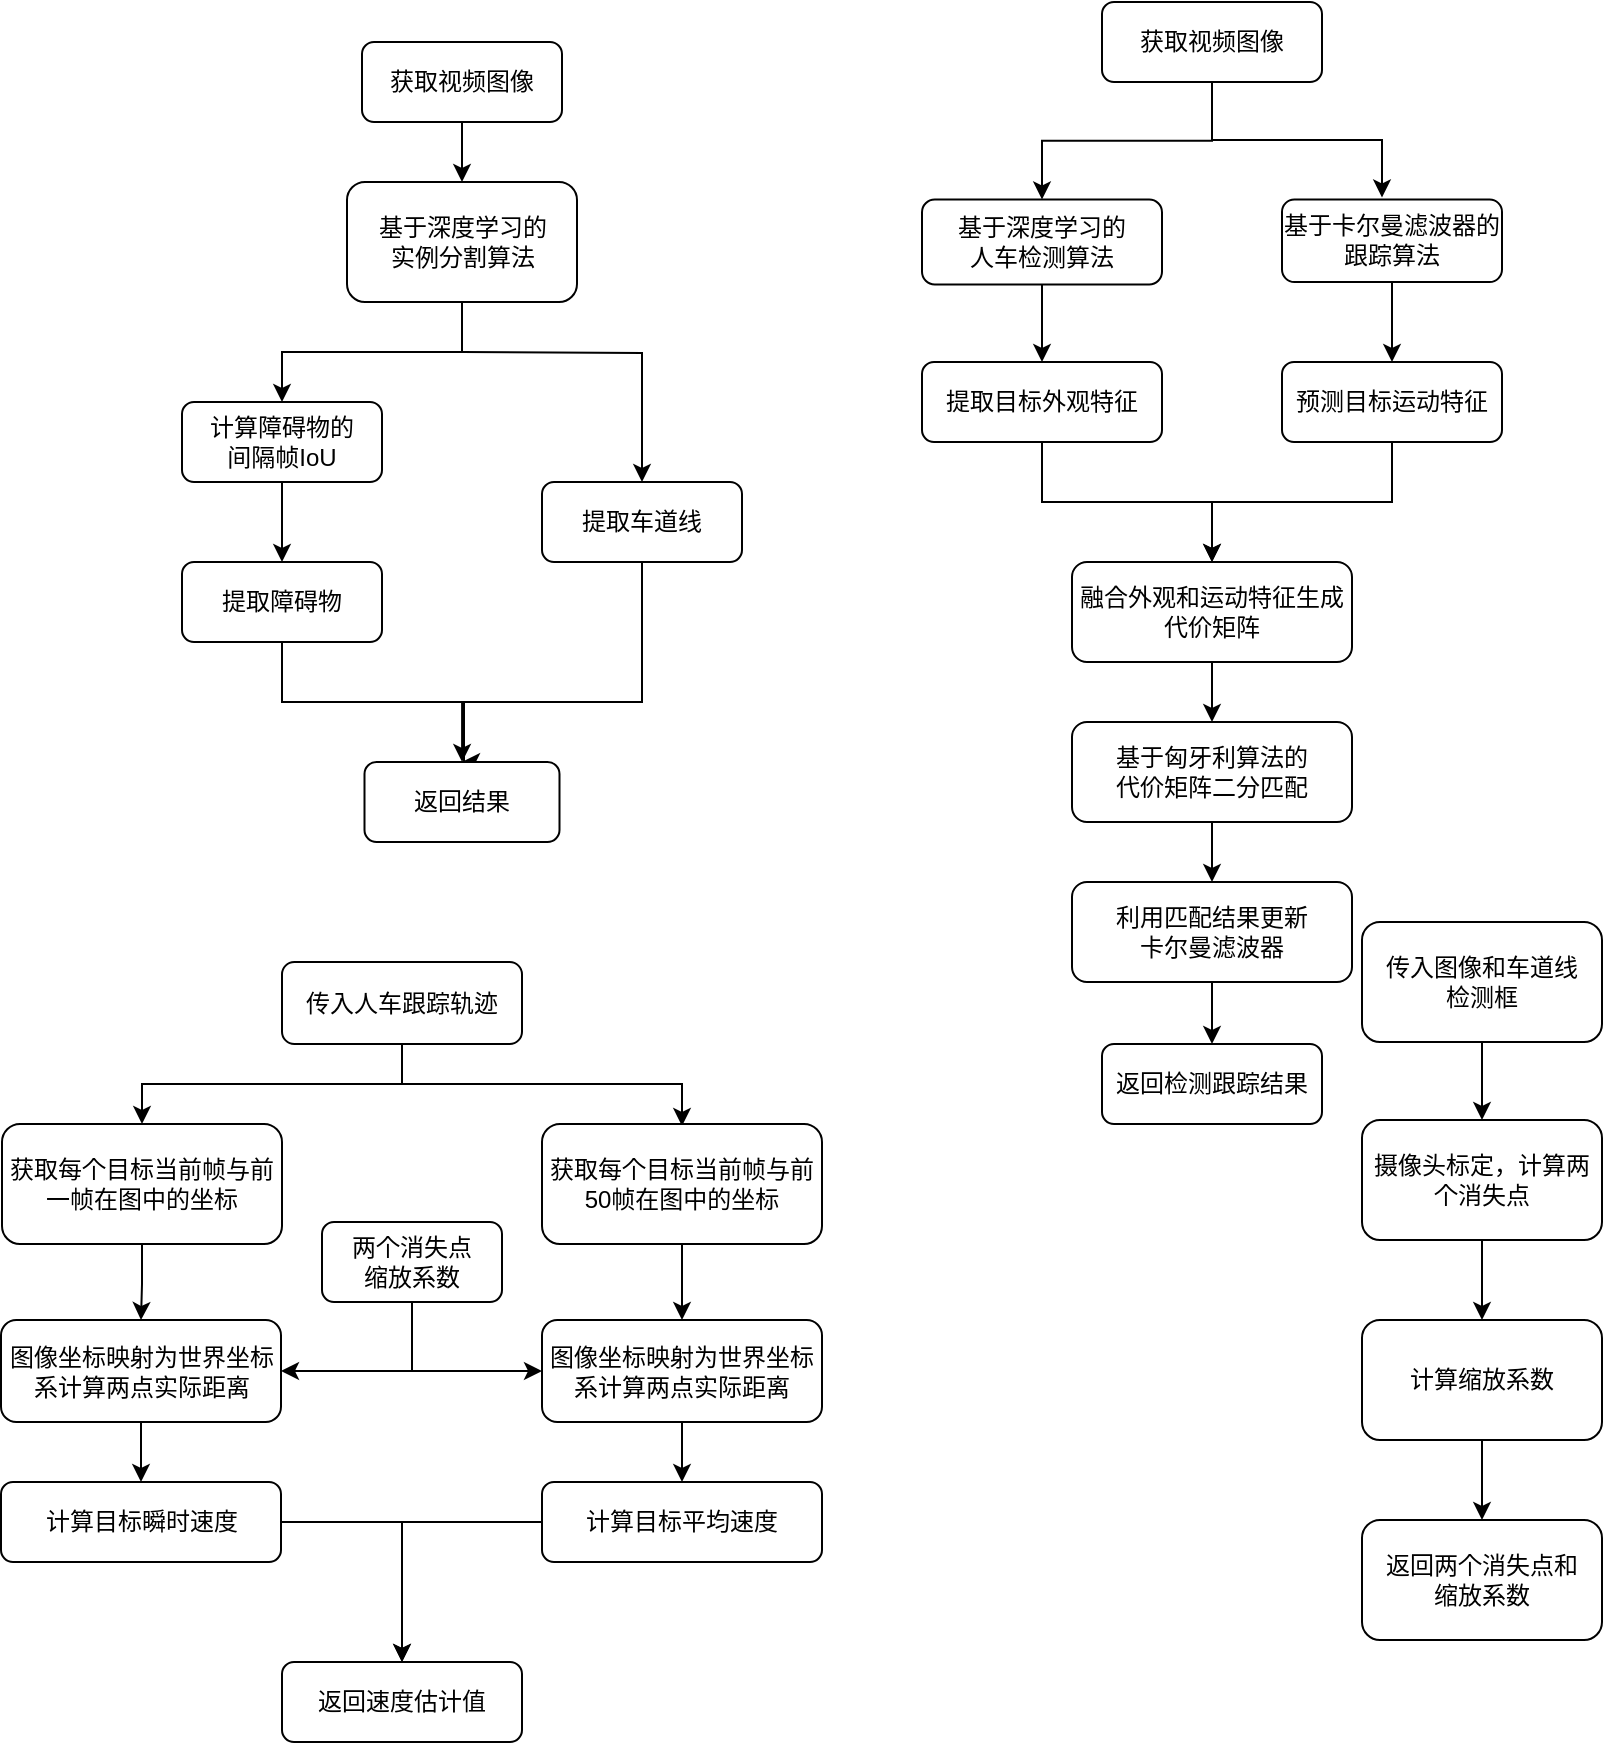 <mxfile version="24.2.1" type="github">
  <diagram name="第 1 页" id="aEWU-xlAHQ3nTaPv-m8G">
    <mxGraphModel dx="954" dy="664" grid="1" gridSize="10" guides="1" tooltips="1" connect="1" arrows="1" fold="1" page="1" pageScale="1" pageWidth="827" pageHeight="1169" math="0" shadow="0">
      <root>
        <mxCell id="0" />
        <mxCell id="1" parent="0" />
        <mxCell id="6Eg16kFpBxruNNpmyIp2-3" value="" style="edgeStyle=orthogonalEdgeStyle;rounded=0;orthogonalLoop=1;jettySize=auto;html=1;" edge="1" parent="1" source="6Eg16kFpBxruNNpmyIp2-1" target="6Eg16kFpBxruNNpmyIp2-2">
          <mxGeometry relative="1" as="geometry" />
        </mxCell>
        <mxCell id="6Eg16kFpBxruNNpmyIp2-1" value="获取视频图像" style="rounded=1;whiteSpace=wrap;html=1;" vertex="1" parent="1">
          <mxGeometry x="190" y="60" width="100" height="40" as="geometry" />
        </mxCell>
        <mxCell id="6Eg16kFpBxruNNpmyIp2-7" value="" style="edgeStyle=orthogonalEdgeStyle;rounded=0;orthogonalLoop=1;jettySize=auto;html=1;" edge="1" parent="1" source="6Eg16kFpBxruNNpmyIp2-2">
          <mxGeometry relative="1" as="geometry">
            <mxPoint x="150" y="240" as="targetPoint" />
            <Array as="points">
              <mxPoint x="240" y="215" />
              <mxPoint x="150" y="215" />
            </Array>
          </mxGeometry>
        </mxCell>
        <mxCell id="6Eg16kFpBxruNNpmyIp2-8" style="edgeStyle=orthogonalEdgeStyle;rounded=0;orthogonalLoop=1;jettySize=auto;html=1;entryX=0.5;entryY=0;entryDx=0;entryDy=0;" edge="1" parent="1" target="6Eg16kFpBxruNNpmyIp2-9">
          <mxGeometry relative="1" as="geometry">
            <mxPoint x="330" y="240" as="targetPoint" />
            <mxPoint x="240" y="215" as="sourcePoint" />
          </mxGeometry>
        </mxCell>
        <mxCell id="6Eg16kFpBxruNNpmyIp2-2" value="基于深度学习的&lt;div&gt;实例分割算法&lt;/div&gt;" style="whiteSpace=wrap;html=1;rounded=1;" vertex="1" parent="1">
          <mxGeometry x="182.5" y="130" width="115" height="60" as="geometry" />
        </mxCell>
        <mxCell id="6Eg16kFpBxruNNpmyIp2-20" style="edgeStyle=orthogonalEdgeStyle;rounded=0;orthogonalLoop=1;jettySize=auto;html=1;" edge="1" parent="1" source="6Eg16kFpBxruNNpmyIp2-9">
          <mxGeometry relative="1" as="geometry">
            <mxPoint x="240" y="420" as="targetPoint" />
            <Array as="points">
              <mxPoint x="330" y="390" />
              <mxPoint x="241" y="390" />
            </Array>
          </mxGeometry>
        </mxCell>
        <mxCell id="6Eg16kFpBxruNNpmyIp2-9" value="提取车道线" style="rounded=1;whiteSpace=wrap;html=1;" vertex="1" parent="1">
          <mxGeometry x="280" y="280" width="100" height="40" as="geometry" />
        </mxCell>
        <mxCell id="6Eg16kFpBxruNNpmyIp2-16" value="" style="edgeStyle=orthogonalEdgeStyle;rounded=0;orthogonalLoop=1;jettySize=auto;html=1;" edge="1" parent="1" source="6Eg16kFpBxruNNpmyIp2-14" target="6Eg16kFpBxruNNpmyIp2-15">
          <mxGeometry relative="1" as="geometry" />
        </mxCell>
        <mxCell id="6Eg16kFpBxruNNpmyIp2-14" value="计算障碍物的&lt;div&gt;间隔帧IoU&lt;/div&gt;" style="rounded=1;whiteSpace=wrap;html=1;" vertex="1" parent="1">
          <mxGeometry x="100" y="240" width="100" height="40" as="geometry" />
        </mxCell>
        <mxCell id="6Eg16kFpBxruNNpmyIp2-18" value="" style="edgeStyle=orthogonalEdgeStyle;rounded=0;orthogonalLoop=1;jettySize=auto;html=1;" edge="1" parent="1" source="6Eg16kFpBxruNNpmyIp2-15" target="6Eg16kFpBxruNNpmyIp2-17">
          <mxGeometry relative="1" as="geometry" />
        </mxCell>
        <mxCell id="6Eg16kFpBxruNNpmyIp2-15" value="提取障碍物" style="whiteSpace=wrap;html=1;rounded=1;" vertex="1" parent="1">
          <mxGeometry x="100" y="320" width="100" height="40" as="geometry" />
        </mxCell>
        <mxCell id="6Eg16kFpBxruNNpmyIp2-17" value="返回结果" style="whiteSpace=wrap;html=1;rounded=1;" vertex="1" parent="1">
          <mxGeometry x="191.25" y="420" width="97.5" height="40" as="geometry" />
        </mxCell>
        <mxCell id="6Eg16kFpBxruNNpmyIp2-23" value="" style="edgeStyle=orthogonalEdgeStyle;rounded=0;orthogonalLoop=1;jettySize=auto;html=1;" edge="1" parent="1" source="6Eg16kFpBxruNNpmyIp2-21" target="6Eg16kFpBxruNNpmyIp2-22">
          <mxGeometry relative="1" as="geometry" />
        </mxCell>
        <mxCell id="6Eg16kFpBxruNNpmyIp2-27" value="" style="edgeStyle=orthogonalEdgeStyle;rounded=0;orthogonalLoop=1;jettySize=auto;html=1;" edge="1" parent="1">
          <mxGeometry relative="1" as="geometry">
            <mxPoint x="615" y="79" as="sourcePoint" />
            <mxPoint x="700" y="137.75" as="targetPoint" />
            <Array as="points">
              <mxPoint x="615" y="109" />
              <mxPoint x="700" y="109" />
            </Array>
          </mxGeometry>
        </mxCell>
        <mxCell id="6Eg16kFpBxruNNpmyIp2-21" value="获取视频图像" style="rounded=1;whiteSpace=wrap;html=1;" vertex="1" parent="1">
          <mxGeometry x="560" y="40" width="110" height="40" as="geometry" />
        </mxCell>
        <mxCell id="6Eg16kFpBxruNNpmyIp2-25" value="" style="edgeStyle=orthogonalEdgeStyle;rounded=0;orthogonalLoop=1;jettySize=auto;html=1;" edge="1" parent="1" source="6Eg16kFpBxruNNpmyIp2-22" target="6Eg16kFpBxruNNpmyIp2-24">
          <mxGeometry relative="1" as="geometry" />
        </mxCell>
        <mxCell id="6Eg16kFpBxruNNpmyIp2-22" value="基于深度学习的&lt;div&gt;人车检测算法&lt;/div&gt;" style="whiteSpace=wrap;html=1;rounded=1;" vertex="1" parent="1">
          <mxGeometry x="470" y="138.75" width="120" height="42.5" as="geometry" />
        </mxCell>
        <mxCell id="6Eg16kFpBxruNNpmyIp2-31" value="" style="edgeStyle=orthogonalEdgeStyle;rounded=0;orthogonalLoop=1;jettySize=auto;html=1;" edge="1" parent="1" source="6Eg16kFpBxruNNpmyIp2-24" target="6Eg16kFpBxruNNpmyIp2-30">
          <mxGeometry relative="1" as="geometry" />
        </mxCell>
        <mxCell id="6Eg16kFpBxruNNpmyIp2-24" value="提取目标外观特征" style="whiteSpace=wrap;html=1;rounded=1;" vertex="1" parent="1">
          <mxGeometry x="470" y="220" width="120" height="40" as="geometry" />
        </mxCell>
        <mxCell id="6Eg16kFpBxruNNpmyIp2-29" value="" style="edgeStyle=orthogonalEdgeStyle;rounded=0;orthogonalLoop=1;jettySize=auto;html=1;" edge="1" parent="1" source="6Eg16kFpBxruNNpmyIp2-26" target="6Eg16kFpBxruNNpmyIp2-28">
          <mxGeometry relative="1" as="geometry" />
        </mxCell>
        <mxCell id="6Eg16kFpBxruNNpmyIp2-26" value="基于卡尔曼滤波器的跟踪算法" style="whiteSpace=wrap;html=1;rounded=1;" vertex="1" parent="1">
          <mxGeometry x="650" y="138.75" width="110" height="41.25" as="geometry" />
        </mxCell>
        <mxCell id="6Eg16kFpBxruNNpmyIp2-32" value="" style="edgeStyle=orthogonalEdgeStyle;rounded=0;orthogonalLoop=1;jettySize=auto;html=1;" edge="1" parent="1" source="6Eg16kFpBxruNNpmyIp2-28" target="6Eg16kFpBxruNNpmyIp2-30">
          <mxGeometry relative="1" as="geometry" />
        </mxCell>
        <mxCell id="6Eg16kFpBxruNNpmyIp2-28" value="预测目标运动特征" style="whiteSpace=wrap;html=1;rounded=1;" vertex="1" parent="1">
          <mxGeometry x="650" y="220" width="110" height="40" as="geometry" />
        </mxCell>
        <mxCell id="6Eg16kFpBxruNNpmyIp2-34" value="" style="edgeStyle=orthogonalEdgeStyle;rounded=0;orthogonalLoop=1;jettySize=auto;html=1;" edge="1" parent="1" source="6Eg16kFpBxruNNpmyIp2-30" target="6Eg16kFpBxruNNpmyIp2-33">
          <mxGeometry relative="1" as="geometry" />
        </mxCell>
        <mxCell id="6Eg16kFpBxruNNpmyIp2-30" value="融合外观和运动特征生成代价矩阵" style="whiteSpace=wrap;html=1;rounded=1;" vertex="1" parent="1">
          <mxGeometry x="545" y="320" width="140" height="50" as="geometry" />
        </mxCell>
        <mxCell id="6Eg16kFpBxruNNpmyIp2-38" value="" style="edgeStyle=orthogonalEdgeStyle;rounded=0;orthogonalLoop=1;jettySize=auto;html=1;" edge="1" parent="1" source="6Eg16kFpBxruNNpmyIp2-33" target="6Eg16kFpBxruNNpmyIp2-37">
          <mxGeometry relative="1" as="geometry" />
        </mxCell>
        <mxCell id="6Eg16kFpBxruNNpmyIp2-33" value="基于匈牙利算法的&lt;div&gt;代价矩阵二分匹配&lt;/div&gt;" style="whiteSpace=wrap;html=1;rounded=1;" vertex="1" parent="1">
          <mxGeometry x="545" y="400" width="140" height="50" as="geometry" />
        </mxCell>
        <mxCell id="6Eg16kFpBxruNNpmyIp2-43" value="" style="edgeStyle=orthogonalEdgeStyle;rounded=0;orthogonalLoop=1;jettySize=auto;html=1;" edge="1" parent="1" source="6Eg16kFpBxruNNpmyIp2-37" target="6Eg16kFpBxruNNpmyIp2-41">
          <mxGeometry relative="1" as="geometry" />
        </mxCell>
        <mxCell id="6Eg16kFpBxruNNpmyIp2-37" value="利用匹配结果更新&lt;div&gt;卡尔曼滤波器&lt;/div&gt;" style="whiteSpace=wrap;html=1;rounded=1;" vertex="1" parent="1">
          <mxGeometry x="545" y="480" width="140" height="50" as="geometry" />
        </mxCell>
        <mxCell id="6Eg16kFpBxruNNpmyIp2-41" value="返回检测跟踪结果" style="whiteSpace=wrap;html=1;rounded=1;" vertex="1" parent="1">
          <mxGeometry x="560" y="561" width="110" height="40" as="geometry" />
        </mxCell>
        <mxCell id="6Eg16kFpBxruNNpmyIp2-47" value="" style="edgeStyle=orthogonalEdgeStyle;rounded=0;orthogonalLoop=1;jettySize=auto;html=1;" edge="1" parent="1" source="6Eg16kFpBxruNNpmyIp2-45" target="6Eg16kFpBxruNNpmyIp2-46">
          <mxGeometry relative="1" as="geometry" />
        </mxCell>
        <mxCell id="6Eg16kFpBxruNNpmyIp2-45" value="传入图像和车道线&lt;div&gt;检测框&lt;/div&gt;" style="rounded=1;whiteSpace=wrap;html=1;" vertex="1" parent="1">
          <mxGeometry x="690" y="500" width="120" height="60" as="geometry" />
        </mxCell>
        <mxCell id="6Eg16kFpBxruNNpmyIp2-49" value="" style="edgeStyle=orthogonalEdgeStyle;rounded=0;orthogonalLoop=1;jettySize=auto;html=1;" edge="1" parent="1" source="6Eg16kFpBxruNNpmyIp2-46" target="6Eg16kFpBxruNNpmyIp2-48">
          <mxGeometry relative="1" as="geometry" />
        </mxCell>
        <mxCell id="6Eg16kFpBxruNNpmyIp2-46" value="摄像头标定，计算两个消失点" style="whiteSpace=wrap;html=1;rounded=1;" vertex="1" parent="1">
          <mxGeometry x="690" y="599" width="120" height="60" as="geometry" />
        </mxCell>
        <mxCell id="6Eg16kFpBxruNNpmyIp2-51" value="" style="edgeStyle=orthogonalEdgeStyle;rounded=0;orthogonalLoop=1;jettySize=auto;html=1;" edge="1" parent="1" source="6Eg16kFpBxruNNpmyIp2-48" target="6Eg16kFpBxruNNpmyIp2-50">
          <mxGeometry relative="1" as="geometry" />
        </mxCell>
        <mxCell id="6Eg16kFpBxruNNpmyIp2-48" value="计算缩放系数" style="whiteSpace=wrap;html=1;rounded=1;" vertex="1" parent="1">
          <mxGeometry x="690" y="699" width="120" height="60" as="geometry" />
        </mxCell>
        <mxCell id="6Eg16kFpBxruNNpmyIp2-50" value="返回两个消失点和&lt;div&gt;缩放系数&lt;/div&gt;" style="whiteSpace=wrap;html=1;rounded=1;" vertex="1" parent="1">
          <mxGeometry x="690" y="799" width="120" height="60" as="geometry" />
        </mxCell>
        <mxCell id="6Eg16kFpBxruNNpmyIp2-54" value="" style="edgeStyle=orthogonalEdgeStyle;rounded=0;orthogonalLoop=1;jettySize=auto;html=1;" edge="1" parent="1" source="6Eg16kFpBxruNNpmyIp2-52" target="6Eg16kFpBxruNNpmyIp2-53">
          <mxGeometry relative="1" as="geometry">
            <Array as="points">
              <mxPoint x="210" y="581" />
              <mxPoint x="80" y="581" />
            </Array>
          </mxGeometry>
        </mxCell>
        <mxCell id="6Eg16kFpBxruNNpmyIp2-56" value="" style="edgeStyle=orthogonalEdgeStyle;rounded=0;orthogonalLoop=1;jettySize=auto;html=1;" edge="1" parent="1">
          <mxGeometry relative="1" as="geometry">
            <mxPoint x="210" y="562" as="sourcePoint" />
            <mxPoint x="350" y="602" as="targetPoint" />
            <Array as="points">
              <mxPoint x="210" y="581" />
              <mxPoint x="350" y="581" />
            </Array>
          </mxGeometry>
        </mxCell>
        <mxCell id="6Eg16kFpBxruNNpmyIp2-52" value="传入人车跟踪轨迹" style="rounded=1;whiteSpace=wrap;html=1;" vertex="1" parent="1">
          <mxGeometry x="150" y="520" width="120" height="41" as="geometry" />
        </mxCell>
        <mxCell id="6Eg16kFpBxruNNpmyIp2-60" value="" style="edgeStyle=orthogonalEdgeStyle;rounded=0;orthogonalLoop=1;jettySize=auto;html=1;" edge="1" parent="1" source="6Eg16kFpBxruNNpmyIp2-53" target="6Eg16kFpBxruNNpmyIp2-59">
          <mxGeometry relative="1" as="geometry" />
        </mxCell>
        <mxCell id="6Eg16kFpBxruNNpmyIp2-53" value="获取每个目标当前帧与前一帧在图中的坐标" style="whiteSpace=wrap;html=1;rounded=1;" vertex="1" parent="1">
          <mxGeometry x="10" y="601" width="140" height="60" as="geometry" />
        </mxCell>
        <mxCell id="6Eg16kFpBxruNNpmyIp2-58" value="" style="edgeStyle=orthogonalEdgeStyle;rounded=0;orthogonalLoop=1;jettySize=auto;html=1;" edge="1" parent="1" source="6Eg16kFpBxruNNpmyIp2-55" target="6Eg16kFpBxruNNpmyIp2-57">
          <mxGeometry relative="1" as="geometry" />
        </mxCell>
        <mxCell id="6Eg16kFpBxruNNpmyIp2-55" value="获取每个目标当前帧与前50帧在图中的坐标" style="whiteSpace=wrap;html=1;rounded=1;" vertex="1" parent="1">
          <mxGeometry x="280" y="601" width="140" height="60" as="geometry" />
        </mxCell>
        <mxCell id="6Eg16kFpBxruNNpmyIp2-64" value="" style="edgeStyle=orthogonalEdgeStyle;rounded=0;orthogonalLoop=1;jettySize=auto;html=1;" edge="1" parent="1" source="6Eg16kFpBxruNNpmyIp2-57" target="6Eg16kFpBxruNNpmyIp2-63">
          <mxGeometry relative="1" as="geometry" />
        </mxCell>
        <mxCell id="6Eg16kFpBxruNNpmyIp2-57" value="图像坐标映射为世界坐标系计算两点实际距离" style="whiteSpace=wrap;html=1;rounded=1;" vertex="1" parent="1">
          <mxGeometry x="280" y="699" width="140" height="51" as="geometry" />
        </mxCell>
        <mxCell id="6Eg16kFpBxruNNpmyIp2-62" value="" style="edgeStyle=orthogonalEdgeStyle;rounded=0;orthogonalLoop=1;jettySize=auto;html=1;" edge="1" parent="1" source="6Eg16kFpBxruNNpmyIp2-59" target="6Eg16kFpBxruNNpmyIp2-61">
          <mxGeometry relative="1" as="geometry" />
        </mxCell>
        <mxCell id="6Eg16kFpBxruNNpmyIp2-59" value="图像坐标映射为世界坐标系计算两点实际距离" style="whiteSpace=wrap;html=1;rounded=1;" vertex="1" parent="1">
          <mxGeometry x="9.5" y="699" width="140" height="51" as="geometry" />
        </mxCell>
        <mxCell id="6Eg16kFpBxruNNpmyIp2-66" value="" style="edgeStyle=orthogonalEdgeStyle;rounded=0;orthogonalLoop=1;jettySize=auto;html=1;" edge="1" parent="1" source="6Eg16kFpBxruNNpmyIp2-61" target="6Eg16kFpBxruNNpmyIp2-65">
          <mxGeometry relative="1" as="geometry" />
        </mxCell>
        <mxCell id="6Eg16kFpBxruNNpmyIp2-61" value="计算目标瞬时速度" style="whiteSpace=wrap;html=1;rounded=1;" vertex="1" parent="1">
          <mxGeometry x="9.5" y="780" width="140" height="40" as="geometry" />
        </mxCell>
        <mxCell id="6Eg16kFpBxruNNpmyIp2-71" value="" style="edgeStyle=orthogonalEdgeStyle;rounded=0;orthogonalLoop=1;jettySize=auto;html=1;entryX=0.5;entryY=0;entryDx=0;entryDy=0;" edge="1" parent="1" source="6Eg16kFpBxruNNpmyIp2-63" target="6Eg16kFpBxruNNpmyIp2-65">
          <mxGeometry relative="1" as="geometry">
            <mxPoint x="310" y="890" as="targetPoint" />
          </mxGeometry>
        </mxCell>
        <mxCell id="6Eg16kFpBxruNNpmyIp2-63" value="计算目标平均速度" style="whiteSpace=wrap;html=1;rounded=1;" vertex="1" parent="1">
          <mxGeometry x="280" y="780" width="140" height="40" as="geometry" />
        </mxCell>
        <mxCell id="6Eg16kFpBxruNNpmyIp2-65" value="返回速度估计值" style="whiteSpace=wrap;html=1;rounded=1;" vertex="1" parent="1">
          <mxGeometry x="150" y="870" width="120" height="40" as="geometry" />
        </mxCell>
        <mxCell id="6Eg16kFpBxruNNpmyIp2-74" style="edgeStyle=orthogonalEdgeStyle;rounded=0;orthogonalLoop=1;jettySize=auto;html=1;exitX=0.5;exitY=1;exitDx=0;exitDy=0;entryX=1;entryY=0.5;entryDx=0;entryDy=0;" edge="1" parent="1" source="6Eg16kFpBxruNNpmyIp2-72" target="6Eg16kFpBxruNNpmyIp2-59">
          <mxGeometry relative="1" as="geometry" />
        </mxCell>
        <mxCell id="6Eg16kFpBxruNNpmyIp2-75" style="edgeStyle=orthogonalEdgeStyle;rounded=0;orthogonalLoop=1;jettySize=auto;html=1;exitX=0.5;exitY=1;exitDx=0;exitDy=0;entryX=0;entryY=0.5;entryDx=0;entryDy=0;" edge="1" parent="1" source="6Eg16kFpBxruNNpmyIp2-72" target="6Eg16kFpBxruNNpmyIp2-57">
          <mxGeometry relative="1" as="geometry" />
        </mxCell>
        <mxCell id="6Eg16kFpBxruNNpmyIp2-72" value="两个消失点&lt;div&gt;缩放系数&lt;/div&gt;" style="rounded=1;whiteSpace=wrap;html=1;" vertex="1" parent="1">
          <mxGeometry x="170" y="650" width="90" height="40" as="geometry" />
        </mxCell>
      </root>
    </mxGraphModel>
  </diagram>
</mxfile>
